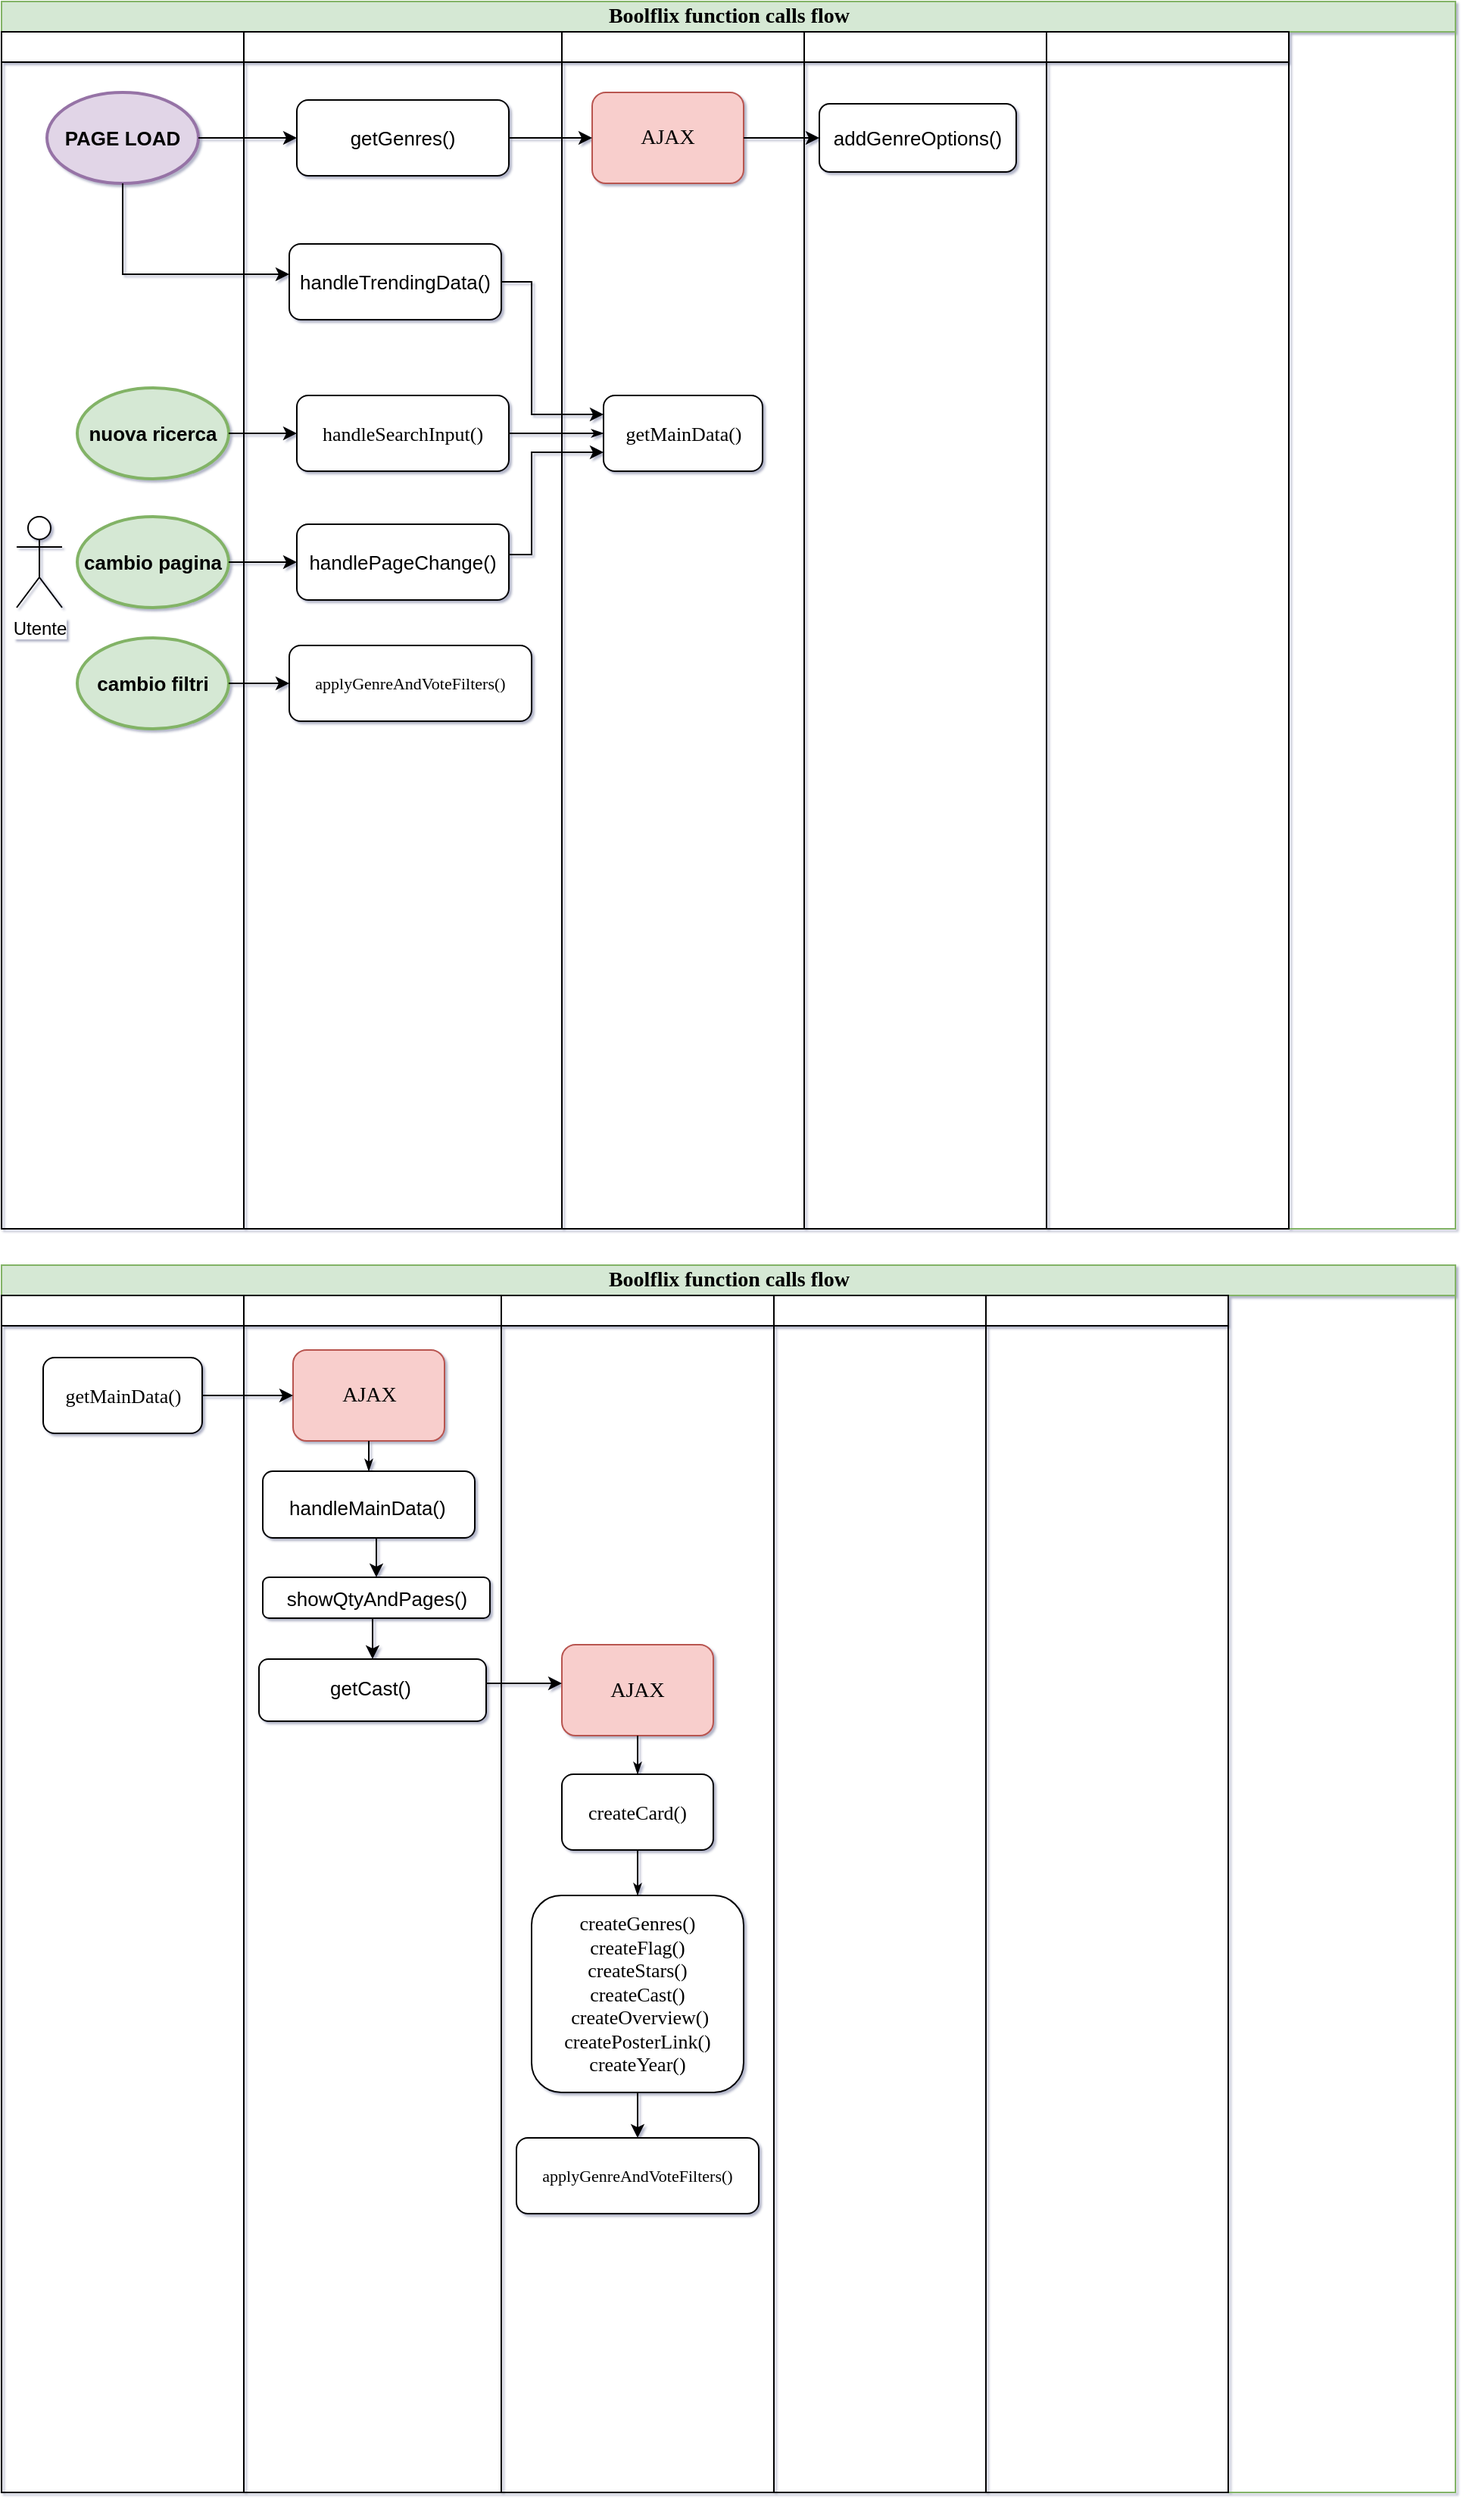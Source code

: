 <mxfile version="12.4.8" type="device"><diagram name="function calls" id="74e2e168-ea6b-b213-b513-2b3c1d86103e"><mxGraphModel dx="654" dy="392" grid="1" gridSize="10" guides="1" tooltips="1" connect="1" arrows="1" fold="1" page="1" pageScale="1" pageWidth="1169" pageHeight="827" background="#ffffff" math="0" shadow="1"><root><mxCell id="0"/><mxCell id="1" parent="0"/><mxCell id="77e6c97f196da883-1" value="&lt;font style=&quot;font-size: 14px&quot;&gt;Boolflix function calls flow&lt;/font&gt;" style="swimlane;html=1;childLayout=stackLayout;startSize=20;rounded=0;shadow=0;labelBackgroundColor=none;strokeWidth=1;fontFamily=Verdana;fontSize=8;align=center;fillColor=#d5e8d4;strokeColor=#82b366;" parent="1" vertex="1"><mxGeometry x="70" y="10" width="960" height="810" as="geometry"><mxRectangle x="70" y="40" width="50" height="20" as="alternateBounds"/></mxGeometry></mxCell><mxCell id="77e6c97f196da883-2" value="" style="swimlane;html=1;startSize=20;" parent="77e6c97f196da883-1" vertex="1"><mxGeometry y="20" width="160" height="790" as="geometry"><mxRectangle y="20" width="30" height="730" as="alternateBounds"/></mxGeometry></mxCell><mxCell id="haJ3XEspN0d933inMuJl-94" value="&lt;b&gt;&lt;font style=&quot;font-size: 13px&quot;&gt;PAGE LOAD&lt;/font&gt;&lt;/b&gt;" style="strokeWidth=2;html=1;shape=mxgraph.flowchart.start_1;whiteSpace=wrap;fillColor=#e1d5e7;strokeColor=#9673a6;" vertex="1" parent="77e6c97f196da883-2"><mxGeometry x="30" y="40" width="100" height="60" as="geometry"/></mxCell><mxCell id="haJ3XEspN0d933inMuJl-102" value="&lt;b&gt;&lt;font style=&quot;font-size: 13px&quot;&gt;nuova ricerca&lt;/font&gt;&lt;/b&gt;" style="strokeWidth=2;html=1;shape=mxgraph.flowchart.start_1;whiteSpace=wrap;fillColor=#d5e8d4;strokeColor=#82b366;" vertex="1" parent="77e6c97f196da883-2"><mxGeometry x="50" y="235" width="100" height="60" as="geometry"/></mxCell><mxCell id="haJ3XEspN0d933inMuJl-105" value="&lt;b&gt;&lt;font style=&quot;font-size: 13px&quot;&gt;cambio pagina&lt;/font&gt;&lt;/b&gt;" style="strokeWidth=2;html=1;shape=mxgraph.flowchart.start_1;whiteSpace=wrap;fillColor=#d5e8d4;strokeColor=#82b366;" vertex="1" parent="77e6c97f196da883-2"><mxGeometry x="50" y="320" width="100" height="60" as="geometry"/></mxCell><mxCell id="haJ3XEspN0d933inMuJl-111" value="&lt;b&gt;&lt;font style=&quot;font-size: 13px&quot;&gt;cambio filtri&lt;/font&gt;&lt;/b&gt;" style="strokeWidth=2;html=1;shape=mxgraph.flowchart.start_1;whiteSpace=wrap;fillColor=#d5e8d4;strokeColor=#82b366;" vertex="1" parent="77e6c97f196da883-2"><mxGeometry x="50" y="400" width="100" height="60" as="geometry"/></mxCell><mxCell id="haJ3XEspN0d933inMuJl-115" value="Utente" style="shape=umlActor;verticalLabelPosition=bottom;labelBackgroundColor=#ffffff;verticalAlign=top;html=1;outlineConnect=0;fillColor=#FFFFFF;" vertex="1" parent="77e6c97f196da883-2"><mxGeometry x="10" y="320" width="30" height="60" as="geometry"/></mxCell><mxCell id="77e6c97f196da883-3" value="" style="swimlane;html=1;startSize=20;" parent="77e6c97f196da883-1" vertex="1"><mxGeometry x="160" y="20" width="210" height="790" as="geometry"><mxRectangle x="160" y="20" width="30" height="730" as="alternateBounds"/></mxGeometry></mxCell><mxCell id="haJ3XEspN0d933inMuJl-7" value="&lt;font style=&quot;font-size: 13px&quot;&gt;handleTrendingData()&lt;/font&gt;" style="rounded=1;whiteSpace=wrap;html=1;" vertex="1" parent="77e6c97f196da883-3"><mxGeometry x="30" y="140" width="140" height="50" as="geometry"/></mxCell><mxCell id="77e6c97f196da883-8" value="&lt;font style=&quot;font-size: 13px&quot;&gt;handleSearchInput()&lt;/font&gt;" style="rounded=1;whiteSpace=wrap;html=1;shadow=0;labelBackgroundColor=none;strokeWidth=1;fontFamily=Verdana;fontSize=8;align=center;" parent="77e6c97f196da883-3" vertex="1"><mxGeometry x="35" y="240" width="140" height="50" as="geometry"/></mxCell><mxCell id="haJ3XEspN0d933inMuJl-89" value="&lt;font style=&quot;font-size: 13px&quot;&gt;handlePageChange()&lt;/font&gt;" style="rounded=1;whiteSpace=wrap;html=1;fillColor=#FFFFFF;" vertex="1" parent="77e6c97f196da883-3"><mxGeometry x="35" y="325" width="140" height="50" as="geometry"/></mxCell><mxCell id="haJ3XEspN0d933inMuJl-93" value="&lt;font style=&quot;font-size: 11px&quot;&gt;applyGenreAndVoteFilters()&lt;/font&gt;" style="rounded=1;whiteSpace=wrap;html=1;shadow=0;labelBackgroundColor=none;strokeWidth=1;fontFamily=Verdana;fontSize=8;align=center;" vertex="1" parent="77e6c97f196da883-3"><mxGeometry x="30" y="405" width="160" height="50" as="geometry"/></mxCell><mxCell id="5g3Mu1ndahdCPy_H_UkN-9" value="&lt;font style=&quot;font-size: 13px&quot;&gt;getGenres()&lt;/font&gt;" style="rounded=1;whiteSpace=wrap;html=1;" parent="77e6c97f196da883-3" vertex="1"><mxGeometry x="35" y="45" width="140" height="50" as="geometry"/></mxCell><mxCell id="77e6c97f196da883-4" value="" style="swimlane;html=1;startSize=20;" parent="77e6c97f196da883-1" vertex="1"><mxGeometry x="370" y="20" width="160" height="790" as="geometry"/></mxCell><mxCell id="77e6c97f196da883-11" value="&lt;font style=&quot;font-size: 13px&quot;&gt;getMainData()&lt;/font&gt;" style="rounded=1;whiteSpace=wrap;html=1;shadow=0;labelBackgroundColor=none;strokeWidth=1;fontFamily=Verdana;fontSize=8;align=center;" parent="77e6c97f196da883-4" vertex="1"><mxGeometry x="27.5" y="240" width="105" height="50" as="geometry"/></mxCell><mxCell id="5g3Mu1ndahdCPy_H_UkN-12" value="&lt;font style=&quot;font-size: 14px&quot;&gt;AJAX&lt;/font&gt;" style="rounded=1;whiteSpace=wrap;html=1;shadow=0;labelBackgroundColor=none;strokeWidth=1;fontFamily=Verdana;fontSize=8;align=center;fillColor=#f8cecc;strokeColor=#b85450;" parent="77e6c97f196da883-4" vertex="1"><mxGeometry x="20" y="40" width="100" height="60" as="geometry"/></mxCell><mxCell id="77e6c97f196da883-5" value="" style="swimlane;html=1;startSize=20;" parent="77e6c97f196da883-1" vertex="1"><mxGeometry x="530" y="20" width="160" height="790" as="geometry"/></mxCell><mxCell id="haJ3XEspN0d933inMuJl-135" value="&lt;font style=&quot;font-size: 13px&quot;&gt;addGenreOptions()&lt;/font&gt;" style="rounded=1;whiteSpace=wrap;html=1;" vertex="1" parent="77e6c97f196da883-5"><mxGeometry x="10" y="47.5" width="130" height="45" as="geometry"/></mxCell><mxCell id="77e6c97f196da883-6" value="" style="swimlane;html=1;startSize=20;" parent="77e6c97f196da883-1" vertex="1"><mxGeometry x="690" y="20" width="160" height="790" as="geometry"><mxRectangle x="640" y="20" width="30" height="790" as="alternateBounds"/></mxGeometry></mxCell><mxCell id="77e6c97f196da883-26" style="edgeStyle=orthogonalEdgeStyle;rounded=1;html=1;labelBackgroundColor=none;startArrow=none;startFill=0;startSize=5;endArrow=classicThin;endFill=1;endSize=5;jettySize=auto;orthogonalLoop=1;strokeWidth=1;fontFamily=Verdana;fontSize=8" parent="77e6c97f196da883-1" source="77e6c97f196da883-8" target="77e6c97f196da883-11" edge="1"><mxGeometry relative="1" as="geometry"/></mxCell><mxCell id="haJ3XEspN0d933inMuJl-90" style="edgeStyle=orthogonalEdgeStyle;rounded=0;orthogonalLoop=1;jettySize=auto;html=1;exitX=1;exitY=0.5;exitDx=0;exitDy=0;entryX=0;entryY=0.25;entryDx=0;entryDy=0;" edge="1" parent="77e6c97f196da883-1" source="haJ3XEspN0d933inMuJl-7" target="77e6c97f196da883-11"><mxGeometry relative="1" as="geometry"><Array as="points"><mxPoint x="350" y="185"/><mxPoint x="350" y="273"/></Array></mxGeometry></mxCell><mxCell id="haJ3XEspN0d933inMuJl-92" value="" style="edgeStyle=orthogonalEdgeStyle;rounded=0;orthogonalLoop=1;jettySize=auto;html=1;entryX=0;entryY=0.75;entryDx=0;entryDy=0;exitX=1;exitY=0.5;exitDx=0;exitDy=0;" edge="1" parent="77e6c97f196da883-1" source="haJ3XEspN0d933inMuJl-89" target="77e6c97f196da883-11"><mxGeometry relative="1" as="geometry"><mxPoint x="230" y="365" as="targetPoint"/><Array as="points"><mxPoint x="335" y="365"/><mxPoint x="350" y="365"/><mxPoint x="350" y="298"/></Array></mxGeometry></mxCell><mxCell id="haJ3XEspN0d933inMuJl-96" value="" style="edgeStyle=orthogonalEdgeStyle;rounded=0;orthogonalLoop=1;jettySize=auto;html=1;" edge="1" parent="77e6c97f196da883-1" source="haJ3XEspN0d933inMuJl-94" target="haJ3XEspN0d933inMuJl-7"><mxGeometry relative="1" as="geometry"><Array as="points"><mxPoint x="80" y="180"/></Array></mxGeometry></mxCell><mxCell id="haJ3XEspN0d933inMuJl-103" value="" style="edgeStyle=orthogonalEdgeStyle;rounded=0;orthogonalLoop=1;jettySize=auto;html=1;" edge="1" parent="77e6c97f196da883-1" source="haJ3XEspN0d933inMuJl-102" target="77e6c97f196da883-8"><mxGeometry relative="1" as="geometry"/></mxCell><mxCell id="haJ3XEspN0d933inMuJl-106" value="" style="edgeStyle=orthogonalEdgeStyle;rounded=0;orthogonalLoop=1;jettySize=auto;html=1;" edge="1" parent="77e6c97f196da883-1" source="haJ3XEspN0d933inMuJl-105" target="haJ3XEspN0d933inMuJl-89"><mxGeometry relative="1" as="geometry"/></mxCell><mxCell id="haJ3XEspN0d933inMuJl-112" value="" style="edgeStyle=orthogonalEdgeStyle;rounded=0;orthogonalLoop=1;jettySize=auto;html=1;" edge="1" parent="77e6c97f196da883-1" source="haJ3XEspN0d933inMuJl-111" target="haJ3XEspN0d933inMuJl-93"><mxGeometry relative="1" as="geometry"/></mxCell><mxCell id="haJ3XEspN0d933inMuJl-132" style="edgeStyle=orthogonalEdgeStyle;rounded=0;orthogonalLoop=1;jettySize=auto;html=1;entryX=0;entryY=0.5;entryDx=0;entryDy=0;" edge="1" parent="77e6c97f196da883-1" source="5g3Mu1ndahdCPy_H_UkN-9" target="5g3Mu1ndahdCPy_H_UkN-12"><mxGeometry relative="1" as="geometry"/></mxCell><mxCell id="haJ3XEspN0d933inMuJl-133" style="edgeStyle=orthogonalEdgeStyle;rounded=0;orthogonalLoop=1;jettySize=auto;html=1;entryX=0;entryY=0.5;entryDx=0;entryDy=0;" edge="1" parent="77e6c97f196da883-1" source="haJ3XEspN0d933inMuJl-94" target="5g3Mu1ndahdCPy_H_UkN-9"><mxGeometry relative="1" as="geometry"/></mxCell><mxCell id="haJ3XEspN0d933inMuJl-136" style="edgeStyle=orthogonalEdgeStyle;rounded=0;orthogonalLoop=1;jettySize=auto;html=1;exitX=1;exitY=0.5;exitDx=0;exitDy=0;entryX=0;entryY=0.5;entryDx=0;entryDy=0;" edge="1" parent="77e6c97f196da883-1" source="5g3Mu1ndahdCPy_H_UkN-12" target="haJ3XEspN0d933inMuJl-135"><mxGeometry relative="1" as="geometry"/></mxCell><mxCell id="haJ3XEspN0d933inMuJl-47" value="&lt;font style=&quot;font-size: 14px&quot;&gt;Boolflix function calls flow&lt;/font&gt;" style="swimlane;html=1;childLayout=stackLayout;startSize=20;rounded=0;shadow=0;labelBackgroundColor=none;strokeWidth=1;fontFamily=Verdana;fontSize=8;align=center;fillColor=#d5e8d4;strokeColor=#82b366;" vertex="1" parent="1"><mxGeometry x="70" y="844" width="960" height="810" as="geometry"><mxRectangle x="70" y="40" width="50" height="20" as="alternateBounds"/></mxGeometry></mxCell><mxCell id="haJ3XEspN0d933inMuJl-49" value="" style="swimlane;html=1;startSize=20;" vertex="1" parent="haJ3XEspN0d933inMuJl-47"><mxGeometry y="20" width="650" height="790" as="geometry"><mxRectangle y="20" width="30" height="730" as="alternateBounds"/></mxGeometry></mxCell><mxCell id="haJ3XEspN0d933inMuJl-53" value="" style="swimlane;html=1;startSize=20;" vertex="1" parent="haJ3XEspN0d933inMuJl-49"><mxGeometry x="160" width="490" height="790" as="geometry"><mxRectangle x="160" y="20" width="30" height="730" as="alternateBounds"/></mxGeometry></mxCell><mxCell id="haJ3XEspN0d933inMuJl-57" value="" style="swimlane;html=1;startSize=20;" vertex="1" parent="haJ3XEspN0d933inMuJl-53"><mxGeometry x="170" width="320" height="790" as="geometry"/></mxCell><mxCell id="haJ3XEspN0d933inMuJl-69" value="&lt;span style=&quot;font-size: 14px ; white-space: normal&quot;&gt;AJAX&lt;/span&gt;" style="rounded=1;whiteSpace=wrap;html=1;shadow=0;labelBackgroundColor=none;strokeWidth=1;fontFamily=Verdana;fontSize=8;align=center;fillColor=#f8cecc;strokeColor=#b85450;" vertex="1" parent="haJ3XEspN0d933inMuJl-57"><mxGeometry x="40" y="230.5" width="100" height="60" as="geometry"/></mxCell><mxCell id="haJ3XEspN0d933inMuJl-70" value="&lt;font style=&quot;font-size: 13px&quot;&gt;createCard()&lt;/font&gt;" style="rounded=1;whiteSpace=wrap;html=1;shadow=0;labelBackgroundColor=none;strokeWidth=1;fontFamily=Verdana;fontSize=8;align=center;" vertex="1" parent="haJ3XEspN0d933inMuJl-57"><mxGeometry x="40" y="316" width="100" height="50" as="geometry"/></mxCell><mxCell id="haJ3XEspN0d933inMuJl-71" style="edgeStyle=orthogonalEdgeStyle;rounded=1;html=1;labelBackgroundColor=none;startArrow=none;startFill=0;startSize=5;endArrow=classicThin;endFill=1;endSize=5;jettySize=auto;orthogonalLoop=1;strokeWidth=1;fontFamily=Verdana;fontSize=8;exitX=0.5;exitY=1;exitDx=0;exitDy=0;" edge="1" parent="haJ3XEspN0d933inMuJl-57" source="haJ3XEspN0d933inMuJl-69" target="haJ3XEspN0d933inMuJl-70"><mxGeometry relative="1" as="geometry"><mxPoint x="120" y="271" as="sourcePoint"/></mxGeometry></mxCell><mxCell id="haJ3XEspN0d933inMuJl-134" style="edgeStyle=orthogonalEdgeStyle;rounded=0;orthogonalLoop=1;jettySize=auto;html=1;entryX=0.5;entryY=0;entryDx=0;entryDy=0;" edge="1" parent="haJ3XEspN0d933inMuJl-57" source="haJ3XEspN0d933inMuJl-73" target="haJ3XEspN0d933inMuJl-84"><mxGeometry relative="1" as="geometry"/></mxCell><mxCell id="haJ3XEspN0d933inMuJl-73" value="&lt;div style=&quot;font-size: 13px&quot;&gt;&lt;font style=&quot;font-size: 13px&quot;&gt;createGenres()&lt;/font&gt;&lt;/div&gt;&lt;div style=&quot;font-size: 13px&quot;&gt;&lt;span&gt;&lt;font style=&quot;font-size: 13px&quot;&gt;createFlag()&lt;/font&gt;&lt;/span&gt;&lt;/div&gt;&lt;div style=&quot;font-size: 13px&quot;&gt;&lt;span&gt;&lt;font style=&quot;font-size: 13px&quot;&gt;createStars()&lt;/font&gt;&lt;/span&gt;&lt;/div&gt;&lt;div style=&quot;font-size: 13px&quot;&gt;&lt;font style=&quot;font-size: 13px&quot;&gt;createCast(&lt;span&gt;)&lt;/span&gt;&lt;/font&gt;&lt;/div&gt;&lt;div style=&quot;font-size: 13px&quot;&gt;&lt;font style=&quot;font-size: 13px&quot;&gt;&amp;nbsp;createOverview()&lt;/font&gt;&lt;/div&gt;&lt;div style=&quot;font-size: 13px&quot;&gt;&lt;font style=&quot;font-size: 13px&quot;&gt;createPosterLink()&lt;/font&gt;&lt;/div&gt;&lt;div&gt;&lt;font&gt;&lt;span style=&quot;font-size: 13px&quot;&gt;createYear()&lt;/span&gt;&lt;br&gt;&lt;/font&gt;&lt;/div&gt;" style="rounded=1;whiteSpace=wrap;html=1;shadow=0;labelBackgroundColor=none;strokeWidth=1;fontFamily=Verdana;fontSize=8;align=center;" vertex="1" parent="haJ3XEspN0d933inMuJl-57"><mxGeometry x="20" y="396" width="140" height="130" as="geometry"/></mxCell><mxCell id="haJ3XEspN0d933inMuJl-74" style="edgeStyle=orthogonalEdgeStyle;rounded=1;html=1;labelBackgroundColor=none;startArrow=none;startFill=0;startSize=5;endArrow=classicThin;endFill=1;endSize=5;jettySize=auto;orthogonalLoop=1;strokeWidth=1;fontFamily=Verdana;fontSize=8" edge="1" parent="haJ3XEspN0d933inMuJl-57" source="haJ3XEspN0d933inMuJl-70" target="haJ3XEspN0d933inMuJl-73"><mxGeometry relative="1" as="geometry"/></mxCell><mxCell id="haJ3XEspN0d933inMuJl-84" value="&lt;font style=&quot;font-size: 11px&quot;&gt;applyGenreAndVoteFilters()&lt;/font&gt;" style="rounded=1;whiteSpace=wrap;html=1;shadow=0;labelBackgroundColor=none;strokeWidth=1;fontFamily=Verdana;fontSize=8;align=center;" vertex="1" parent="haJ3XEspN0d933inMuJl-57"><mxGeometry x="10" y="556" width="160" height="50" as="geometry"/></mxCell><mxCell id="haJ3XEspN0d933inMuJl-68" value="" style="swimlane;html=1;startSize=20;" vertex="1" parent="haJ3XEspN0d933inMuJl-57"><mxGeometry x="180" width="140" height="790" as="geometry"/></mxCell><mxCell id="haJ3XEspN0d933inMuJl-58" value="&lt;font style=&quot;font-size: 14px&quot;&gt;AJAX&lt;/font&gt;" style="rounded=1;whiteSpace=wrap;html=1;shadow=0;labelBackgroundColor=none;strokeWidth=1;fontFamily=Verdana;fontSize=8;align=center;fillColor=#f8cecc;strokeColor=#b85450;" vertex="1" parent="haJ3XEspN0d933inMuJl-53"><mxGeometry x="32.5" y="36" width="100" height="60" as="geometry"/></mxCell><mxCell id="haJ3XEspN0d933inMuJl-60" style="edgeStyle=orthogonalEdgeStyle;rounded=1;html=1;labelBackgroundColor=none;startArrow=none;startFill=0;startSize=5;endArrow=classicThin;endFill=1;endSize=5;jettySize=auto;orthogonalLoop=1;strokeWidth=1;fontFamily=Verdana;fontSize=8;exitX=0.5;exitY=1;exitDx=0;exitDy=0;entryX=0.5;entryY=0;entryDx=0;entryDy=0;" edge="1" parent="haJ3XEspN0d933inMuJl-53" source="haJ3XEspN0d933inMuJl-58" target="haJ3XEspN0d933inMuJl-59"><mxGeometry relative="1" as="geometry"><mxPoint x="280" y="71" as="sourcePoint"/></mxGeometry></mxCell><mxCell id="haJ3XEspN0d933inMuJl-59" value="" style="rounded=1;whiteSpace=wrap;html=1;shadow=0;labelBackgroundColor=none;strokeWidth=1;fontFamily=Verdana;fontSize=8;align=center;" vertex="1" parent="haJ3XEspN0d933inMuJl-53"><mxGeometry x="12.5" y="116" width="140" height="44" as="geometry"/></mxCell><mxCell id="haJ3XEspN0d933inMuJl-150" style="edgeStyle=orthogonalEdgeStyle;rounded=0;orthogonalLoop=1;jettySize=auto;html=1;exitX=0.5;exitY=1;exitDx=0;exitDy=0;entryX=0.5;entryY=0;entryDx=0;entryDy=0;" edge="1" parent="haJ3XEspN0d933inMuJl-53" source="haJ3XEspN0d933inMuJl-61" target="haJ3XEspN0d933inMuJl-137"><mxGeometry relative="1" as="geometry"/></mxCell><mxCell id="haJ3XEspN0d933inMuJl-61" value="&lt;font style=&quot;font-size: 13px&quot;&gt;handleMainData()&lt;/font&gt;" style="text;html=1;" vertex="1" parent="haJ3XEspN0d933inMuJl-53"><mxGeometry x="27.5" y="126" width="115" height="34" as="geometry"/></mxCell><mxCell id="haJ3XEspN0d933inMuJl-141" value="" style="edgeStyle=orthogonalEdgeStyle;rounded=0;orthogonalLoop=1;jettySize=auto;html=1;" edge="1" parent="haJ3XEspN0d933inMuJl-53" source="haJ3XEspN0d933inMuJl-62" target="haJ3XEspN0d933inMuJl-69"><mxGeometry relative="1" as="geometry"><Array as="points"><mxPoint x="170" y="256"/><mxPoint x="170" y="256"/></Array></mxGeometry></mxCell><mxCell id="haJ3XEspN0d933inMuJl-62" value="" style="rounded=1;whiteSpace=wrap;html=1;shadow=0;labelBackgroundColor=none;strokeWidth=1;fontFamily=Verdana;fontSize=8;align=center;" vertex="1" parent="haJ3XEspN0d933inMuJl-53"><mxGeometry x="10" y="240" width="150" height="41" as="geometry"/></mxCell><mxCell id="haJ3XEspN0d933inMuJl-64" value="&lt;font style=&quot;font-size: 13px&quot;&gt;getCast()&lt;/font&gt;" style="text;html=1;" vertex="1" parent="haJ3XEspN0d933inMuJl-53"><mxGeometry x="55" y="245" width="97.5" height="31" as="geometry"/></mxCell><mxCell id="haJ3XEspN0d933inMuJl-151" style="edgeStyle=orthogonalEdgeStyle;rounded=0;orthogonalLoop=1;jettySize=auto;html=1;exitX=0.5;exitY=1;exitDx=0;exitDy=0;entryX=0.5;entryY=0;entryDx=0;entryDy=0;" edge="1" parent="haJ3XEspN0d933inMuJl-53" source="haJ3XEspN0d933inMuJl-137" target="haJ3XEspN0d933inMuJl-62"><mxGeometry relative="1" as="geometry"/></mxCell><mxCell id="haJ3XEspN0d933inMuJl-137" value="&lt;span style=&quot;font-family: &amp;#34;helvetica&amp;#34; ; font-size: 13px ; text-align: left&quot;&gt;showQtyAndPages()&lt;/span&gt;" style="rounded=1;whiteSpace=wrap;html=1;shadow=0;labelBackgroundColor=none;strokeWidth=1;fontFamily=Verdana;fontSize=8;align=center;" vertex="1" parent="haJ3XEspN0d933inMuJl-53"><mxGeometry x="12.5" y="186" width="150" height="27" as="geometry"/></mxCell><mxCell id="haJ3XEspN0d933inMuJl-55" value="&lt;font style=&quot;font-size: 13px&quot;&gt;getMainData()&lt;/font&gt;" style="rounded=1;whiteSpace=wrap;html=1;shadow=0;labelBackgroundColor=none;strokeWidth=1;fontFamily=Verdana;fontSize=8;align=center;" vertex="1" parent="haJ3XEspN0d933inMuJl-49"><mxGeometry x="27.5" y="41" width="105" height="50" as="geometry"/></mxCell><mxCell id="haJ3XEspN0d933inMuJl-76" style="edgeStyle=orthogonalEdgeStyle;rounded=0;orthogonalLoop=1;jettySize=auto;html=1;entryX=0;entryY=0.5;entryDx=0;entryDy=0;" edge="1" parent="haJ3XEspN0d933inMuJl-49" source="haJ3XEspN0d933inMuJl-55" target="haJ3XEspN0d933inMuJl-58"><mxGeometry relative="1" as="geometry"/></mxCell><mxCell id="haJ3XEspN0d933inMuJl-75" value="" style="swimlane;html=1;startSize=20;" vertex="1" parent="haJ3XEspN0d933inMuJl-47"><mxGeometry x="650" y="20" width="160" height="790" as="geometry"><mxRectangle x="640" y="20" width="30" height="790" as="alternateBounds"/></mxGeometry></mxCell></root></mxGraphModel></diagram></mxfile>